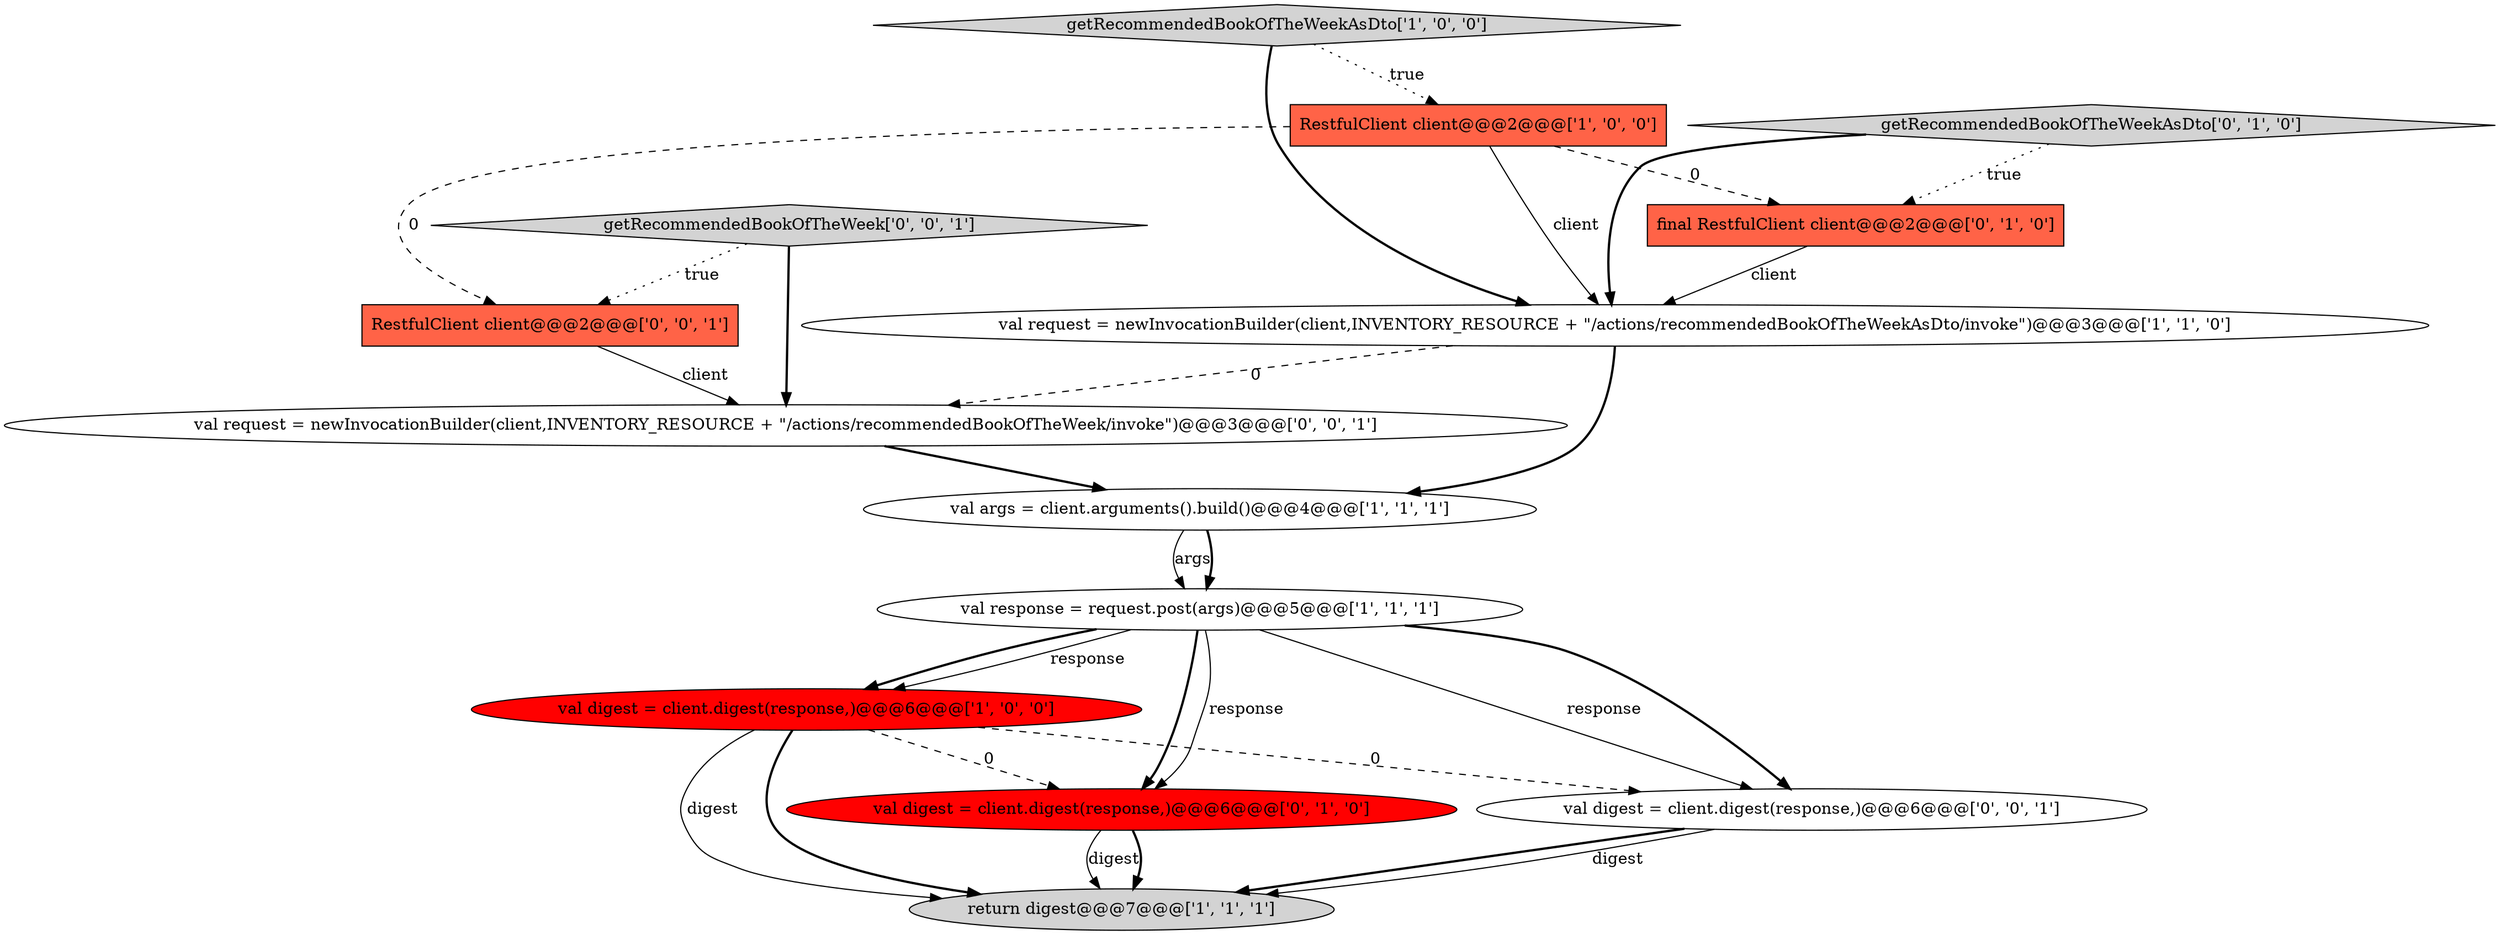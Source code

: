 digraph {
2 [style = filled, label = "RestfulClient client@@@2@@@['1', '0', '0']", fillcolor = tomato, shape = box image = "AAA1AAABBB1BBB"];
9 [style = filled, label = "final RestfulClient client@@@2@@@['0', '1', '0']", fillcolor = tomato, shape = box image = "AAA1AAABBB2BBB"];
0 [style = filled, label = "val response = request.post(args)@@@5@@@['1', '1', '1']", fillcolor = white, shape = ellipse image = "AAA0AAABBB1BBB"];
3 [style = filled, label = "getRecommendedBookOfTheWeekAsDto['1', '0', '0']", fillcolor = lightgray, shape = diamond image = "AAA0AAABBB1BBB"];
1 [style = filled, label = "return digest@@@7@@@['1', '1', '1']", fillcolor = lightgray, shape = ellipse image = "AAA0AAABBB1BBB"];
13 [style = filled, label = "getRecommendedBookOfTheWeek['0', '0', '1']", fillcolor = lightgray, shape = diamond image = "AAA0AAABBB3BBB"];
4 [style = filled, label = "val request = newInvocationBuilder(client,INVENTORY_RESOURCE + \"/actions/recommendedBookOfTheWeekAsDto/invoke\")@@@3@@@['1', '1', '0']", fillcolor = white, shape = ellipse image = "AAA0AAABBB1BBB"];
7 [style = filled, label = "getRecommendedBookOfTheWeekAsDto['0', '1', '0']", fillcolor = lightgray, shape = diamond image = "AAA0AAABBB2BBB"];
11 [style = filled, label = "val request = newInvocationBuilder(client,INVENTORY_RESOURCE + \"/actions/recommendedBookOfTheWeek/invoke\")@@@3@@@['0', '0', '1']", fillcolor = white, shape = ellipse image = "AAA0AAABBB3BBB"];
6 [style = filled, label = "val digest = client.digest(response,)@@@6@@@['1', '0', '0']", fillcolor = red, shape = ellipse image = "AAA1AAABBB1BBB"];
8 [style = filled, label = "val digest = client.digest(response,)@@@6@@@['0', '1', '0']", fillcolor = red, shape = ellipse image = "AAA1AAABBB2BBB"];
10 [style = filled, label = "RestfulClient client@@@2@@@['0', '0', '1']", fillcolor = tomato, shape = box image = "AAA0AAABBB3BBB"];
12 [style = filled, label = "val digest = client.digest(response,)@@@6@@@['0', '0', '1']", fillcolor = white, shape = ellipse image = "AAA0AAABBB3BBB"];
5 [style = filled, label = "val args = client.arguments().build()@@@4@@@['1', '1', '1']", fillcolor = white, shape = ellipse image = "AAA0AAABBB1BBB"];
6->8 [style = dashed, label="0"];
2->4 [style = solid, label="client"];
0->6 [style = bold, label=""];
0->12 [style = bold, label=""];
10->11 [style = solid, label="client"];
7->4 [style = bold, label=""];
7->9 [style = dotted, label="true"];
0->6 [style = solid, label="response"];
5->0 [style = solid, label="args"];
13->10 [style = dotted, label="true"];
12->1 [style = bold, label=""];
8->1 [style = solid, label="digest"];
3->4 [style = bold, label=""];
13->11 [style = bold, label=""];
2->10 [style = dashed, label="0"];
6->12 [style = dashed, label="0"];
6->1 [style = solid, label="digest"];
8->1 [style = bold, label=""];
6->1 [style = bold, label=""];
11->5 [style = bold, label=""];
5->0 [style = bold, label=""];
2->9 [style = dashed, label="0"];
0->12 [style = solid, label="response"];
9->4 [style = solid, label="client"];
0->8 [style = bold, label=""];
0->8 [style = solid, label="response"];
12->1 [style = solid, label="digest"];
4->11 [style = dashed, label="0"];
4->5 [style = bold, label=""];
3->2 [style = dotted, label="true"];
}
